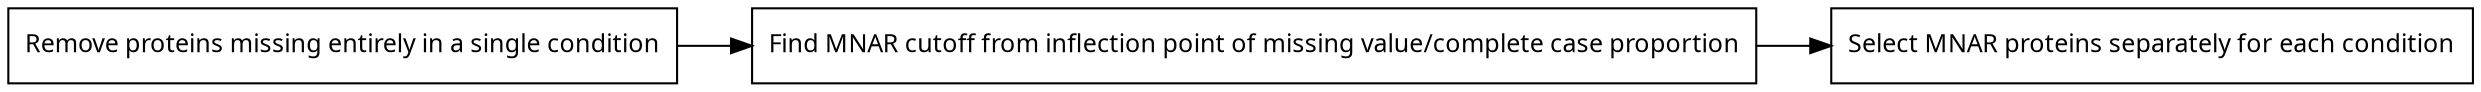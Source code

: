 /*
    This file is part of AD-CBD-exosome-proteins.
    Copyright (C) 2022  Emir Turkes, Stephanie Fowler, UK DRI at UCL, Columbia
    University Medical Center

    This program is free software: you can redistribute it and/or modify
    it under the terms of the GNU General Public License as published by
    the Free Software Foundation, either version 3 of the License, or
    (at your option) any later version.

    This program is distributed in the hope that it will be useful,
    but WITHOUT ANY WARRANTY; without even the implied warranty of
    MERCHANTABILITY or FITNESS FOR A PARTICULAR PURPOSE.  See the
    GNU General Public License for more details.

    You should have received a copy of the GNU General Public License
    along with this program.  If not, see <http://www.gnu.org/licenses/>.

    Emir Turkes can be contacted at emir.turkes@eturkes.com
*/

digraph {
    rankdir=LR;
    node [shape=box, fontname=Verdana, fontsize=12];
    edge [fontname=Verdana, fontsize=12];
    splines=ortho;

    rm_all_missing [label="Remove proteins missing entirely in a single condition"];
    MNAR_cutoff [label="Find MNAR cutoff from inflection point of missing value/complete case proportion"];
    select_MNAR [label="Select MNAR proteins separately for each condition"];

    rm_all_missing -> MNAR_cutoff;
    MNAR_cutoff -> select_MNAR;
}
